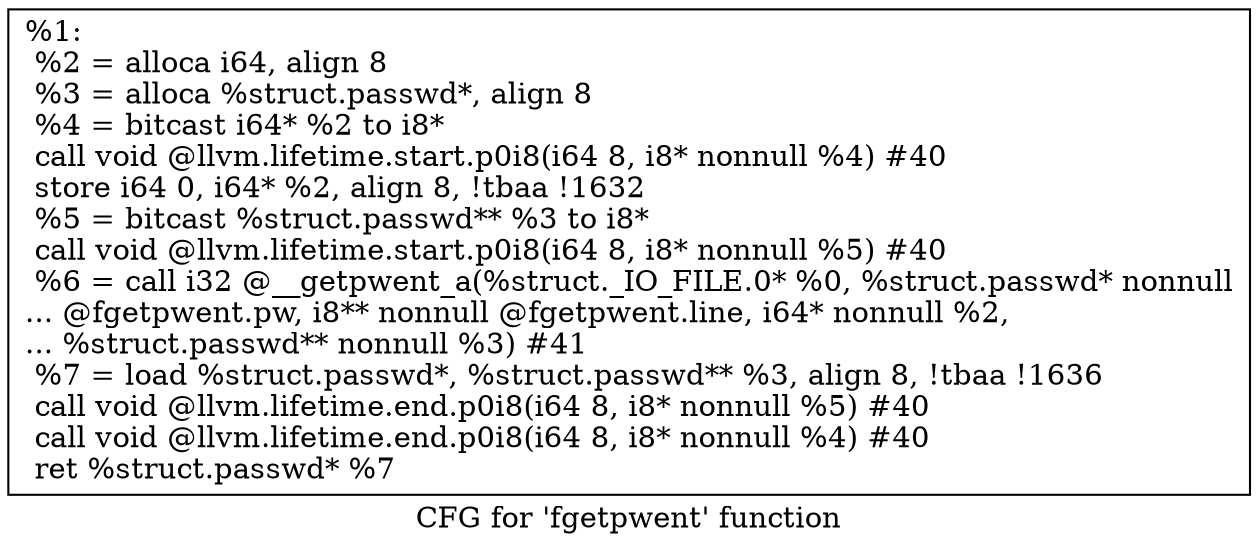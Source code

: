digraph "CFG for 'fgetpwent' function" {
	label="CFG for 'fgetpwent' function";

	Node0x1bf7820 [shape=record,label="{%1:\l  %2 = alloca i64, align 8\l  %3 = alloca %struct.passwd*, align 8\l  %4 = bitcast i64* %2 to i8*\l  call void @llvm.lifetime.start.p0i8(i64 8, i8* nonnull %4) #40\l  store i64 0, i64* %2, align 8, !tbaa !1632\l  %5 = bitcast %struct.passwd** %3 to i8*\l  call void @llvm.lifetime.start.p0i8(i64 8, i8* nonnull %5) #40\l  %6 = call i32 @__getpwent_a(%struct._IO_FILE.0* %0, %struct.passwd* nonnull\l... @fgetpwent.pw, i8** nonnull @fgetpwent.line, i64* nonnull %2,\l... %struct.passwd** nonnull %3) #41\l  %7 = load %struct.passwd*, %struct.passwd** %3, align 8, !tbaa !1636\l  call void @llvm.lifetime.end.p0i8(i64 8, i8* nonnull %5) #40\l  call void @llvm.lifetime.end.p0i8(i64 8, i8* nonnull %4) #40\l  ret %struct.passwd* %7\l}"];
}

